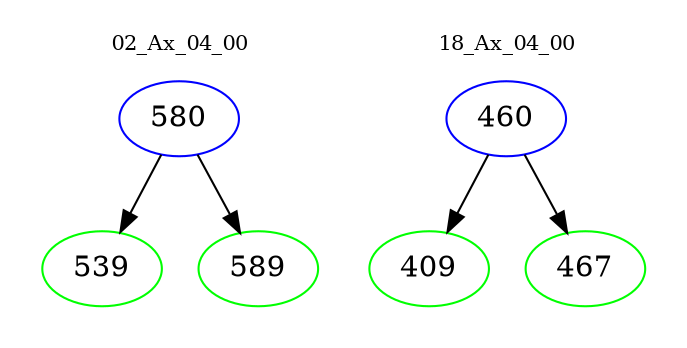 digraph{
subgraph cluster_0 {
color = white
label = "02_Ax_04_00";
fontsize=10;
T0_580 [label="580", color="blue"]
T0_580 -> T0_539 [color="black"]
T0_539 [label="539", color="green"]
T0_580 -> T0_589 [color="black"]
T0_589 [label="589", color="green"]
}
subgraph cluster_1 {
color = white
label = "18_Ax_04_00";
fontsize=10;
T1_460 [label="460", color="blue"]
T1_460 -> T1_409 [color="black"]
T1_409 [label="409", color="green"]
T1_460 -> T1_467 [color="black"]
T1_467 [label="467", color="green"]
}
}

